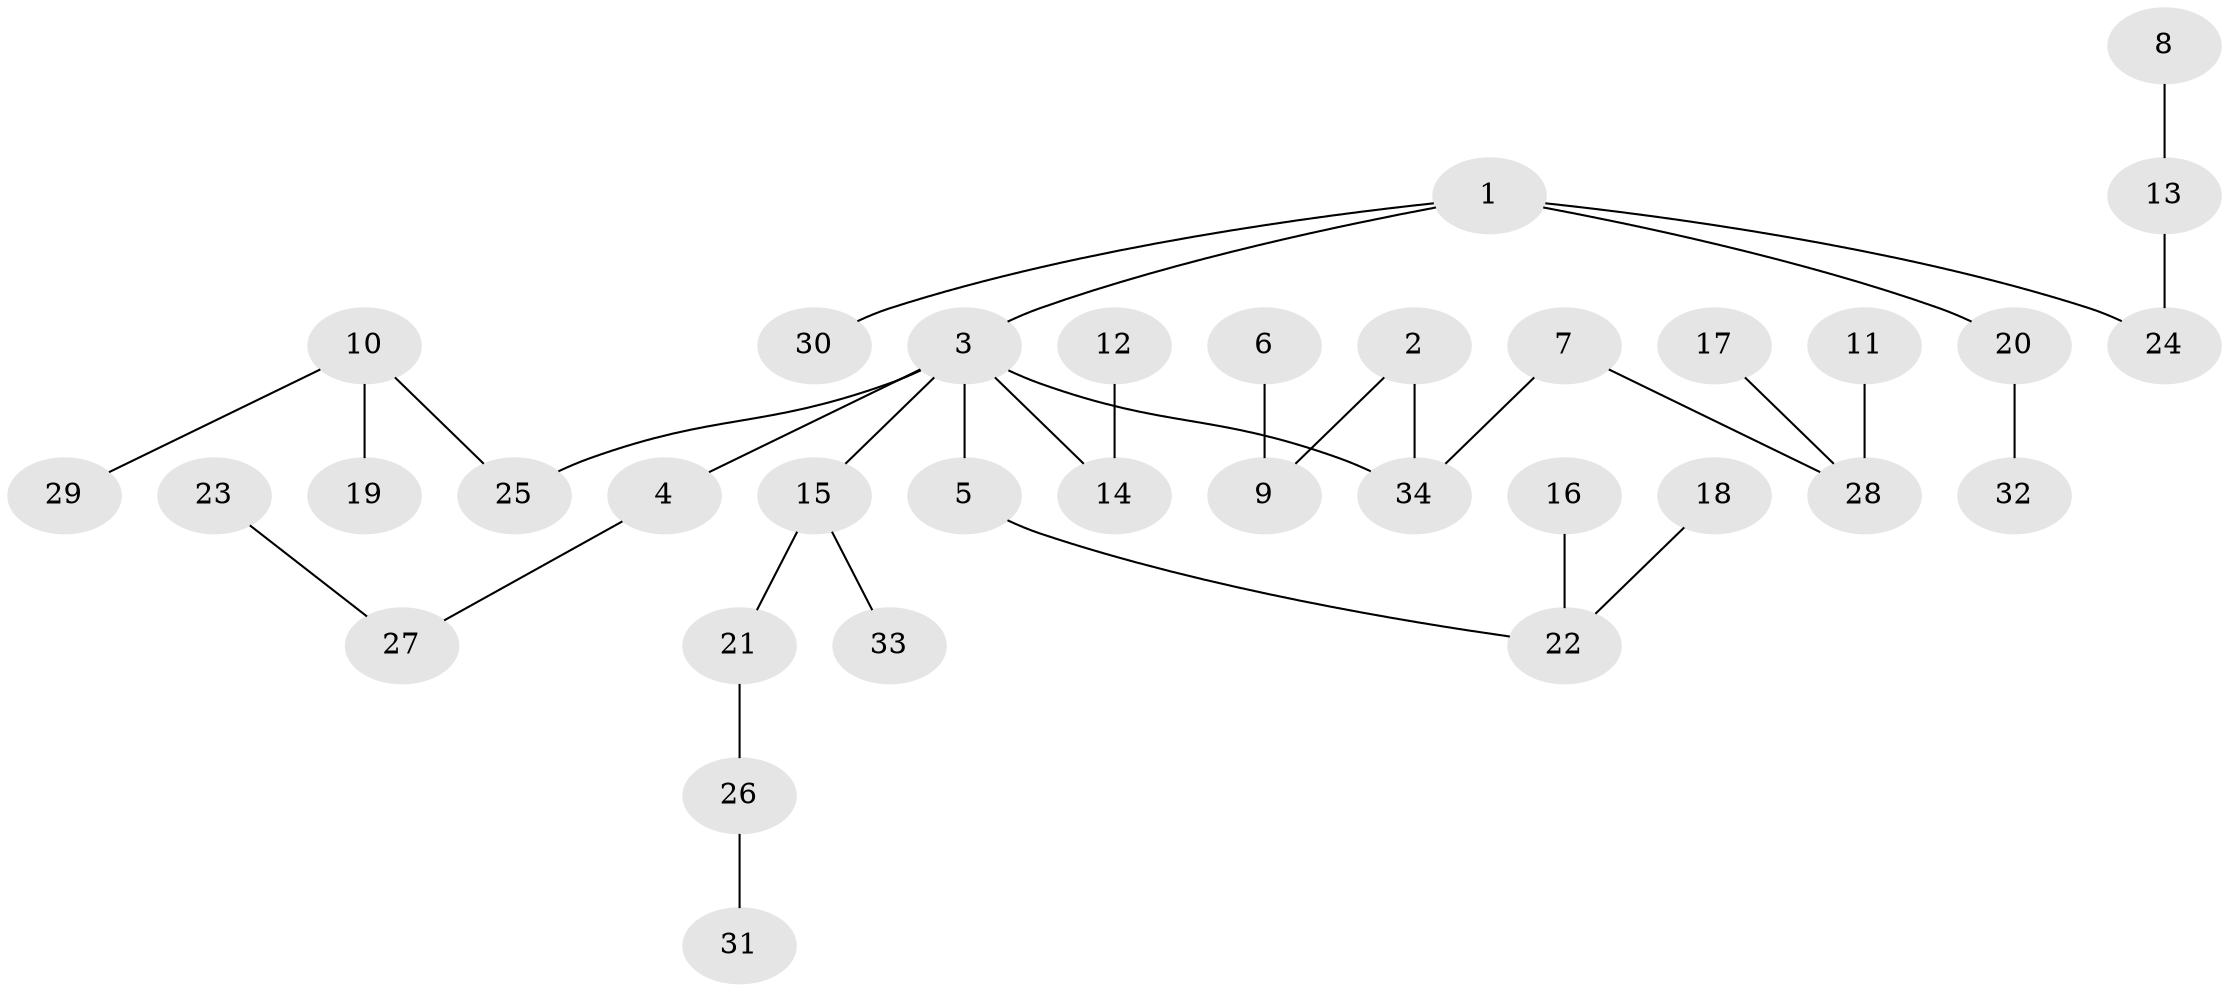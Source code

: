 // original degree distribution, {7: 0.014925373134328358, 4: 0.07462686567164178, 3: 0.14925373134328357, 2: 0.29850746268656714, 5: 0.014925373134328358, 1: 0.44776119402985076}
// Generated by graph-tools (version 1.1) at 2025/02/03/09/25 03:02:18]
// undirected, 34 vertices, 33 edges
graph export_dot {
graph [start="1"]
  node [color=gray90,style=filled];
  1;
  2;
  3;
  4;
  5;
  6;
  7;
  8;
  9;
  10;
  11;
  12;
  13;
  14;
  15;
  16;
  17;
  18;
  19;
  20;
  21;
  22;
  23;
  24;
  25;
  26;
  27;
  28;
  29;
  30;
  31;
  32;
  33;
  34;
  1 -- 3 [weight=1.0];
  1 -- 20 [weight=1.0];
  1 -- 24 [weight=1.0];
  1 -- 30 [weight=1.0];
  2 -- 9 [weight=1.0];
  2 -- 34 [weight=1.0];
  3 -- 4 [weight=1.0];
  3 -- 5 [weight=1.0];
  3 -- 14 [weight=1.0];
  3 -- 15 [weight=1.0];
  3 -- 25 [weight=1.0];
  3 -- 34 [weight=1.0];
  4 -- 27 [weight=1.0];
  5 -- 22 [weight=1.0];
  6 -- 9 [weight=1.0];
  7 -- 28 [weight=1.0];
  7 -- 34 [weight=1.0];
  8 -- 13 [weight=1.0];
  10 -- 19 [weight=1.0];
  10 -- 25 [weight=1.0];
  10 -- 29 [weight=1.0];
  11 -- 28 [weight=1.0];
  12 -- 14 [weight=1.0];
  13 -- 24 [weight=1.0];
  15 -- 21 [weight=1.0];
  15 -- 33 [weight=1.0];
  16 -- 22 [weight=1.0];
  17 -- 28 [weight=1.0];
  18 -- 22 [weight=1.0];
  20 -- 32 [weight=1.0];
  21 -- 26 [weight=1.0];
  23 -- 27 [weight=1.0];
  26 -- 31 [weight=1.0];
}
